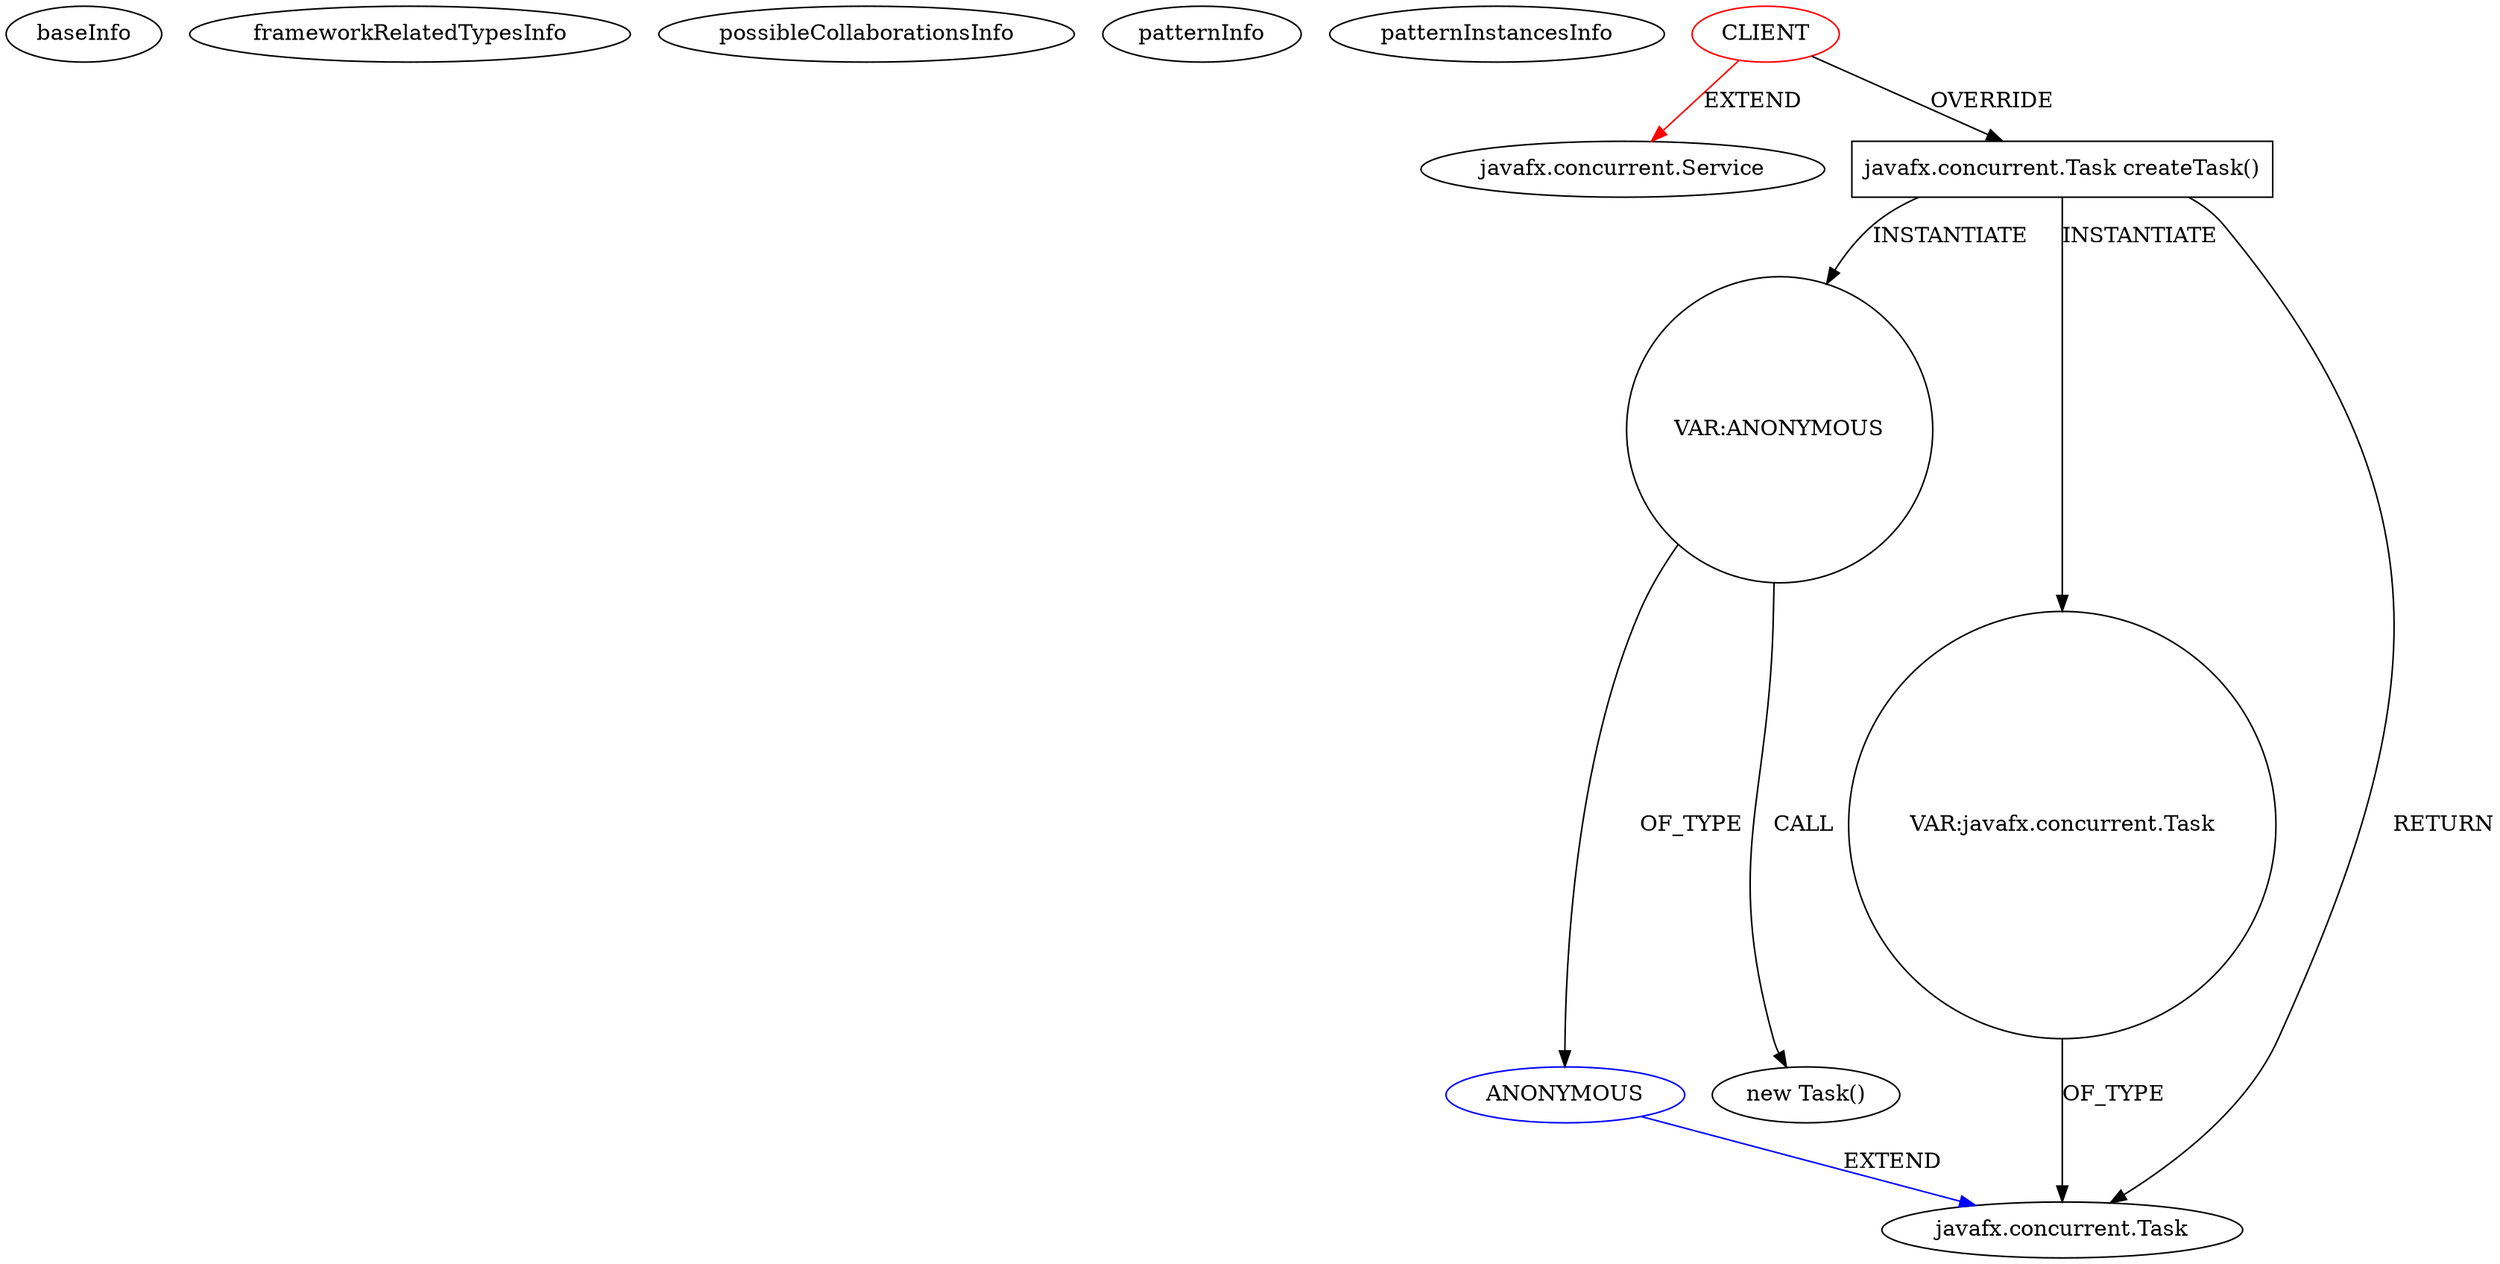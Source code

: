 digraph {
baseInfo[graphId=2333,category="pattern",isAnonymous=false,possibleRelation=true]
frameworkRelatedTypesInfo[0="javafx.concurrent.Service"]
possibleCollaborationsInfo[0="2333~INSTANTIATION-OVERRIDING_METHOD_DECLARATION-~javafx.concurrent.Service ~javafx.concurrent.Task ~false~true"]
patternInfo[frequency=2.0,patternRootClient=0]
patternInstancesInfo[0="stepanovdg-VisualJadeMotionModel~/stepanovdg-VisualJadeMotionModel/VisualJadeMotionModel-master/src/by/bsu/kurs/stepanov/visualisation/AtomicTimelineService.java~AtomicTimelineService~4268",1="hock323-eventManager~/hock323-eventManager/EventManager-master/src/eventManager/model/pokerTournament/LevelTimeService.java~LevelTimeService~3053"]
1[label="javafx.concurrent.Service",vertexType="FRAMEWORK_CLASS_TYPE",isFrameworkType=false]
0[label="CLIENT",vertexType="ROOT_CLIENT_CLASS_DECLARATION",isFrameworkType=false,color=red]
4[label="javafx.concurrent.Task createTask()",vertexType="OVERRIDING_METHOD_DECLARATION",isFrameworkType=false,shape=box]
7[label="VAR:ANONYMOUS",vertexType="VARIABLE_EXPRESION",isFrameworkType=false,shape=circle]
8[label="ANONYMOUS",vertexType="REFERENCE_ANONYMOUS_DECLARATION",isFrameworkType=false,color=blue]
10[label="VAR:javafx.concurrent.Task",vertexType="VARIABLE_EXPRESION",isFrameworkType=false,shape=circle]
5[label="javafx.concurrent.Task",vertexType="FRAMEWORK_CLASS_TYPE",isFrameworkType=false]
6[label="new Task()",vertexType="CONSTRUCTOR_CALL",isFrameworkType=false]
7->8[label="OF_TYPE"]
8->5[label="EXTEND",color=blue]
10->5[label="OF_TYPE"]
0->1[label="EXTEND",color=red]
4->5[label="RETURN"]
4->10[label="INSTANTIATE"]
4->7[label="INSTANTIATE"]
0->4[label="OVERRIDE"]
7->6[label="CALL"]
}
